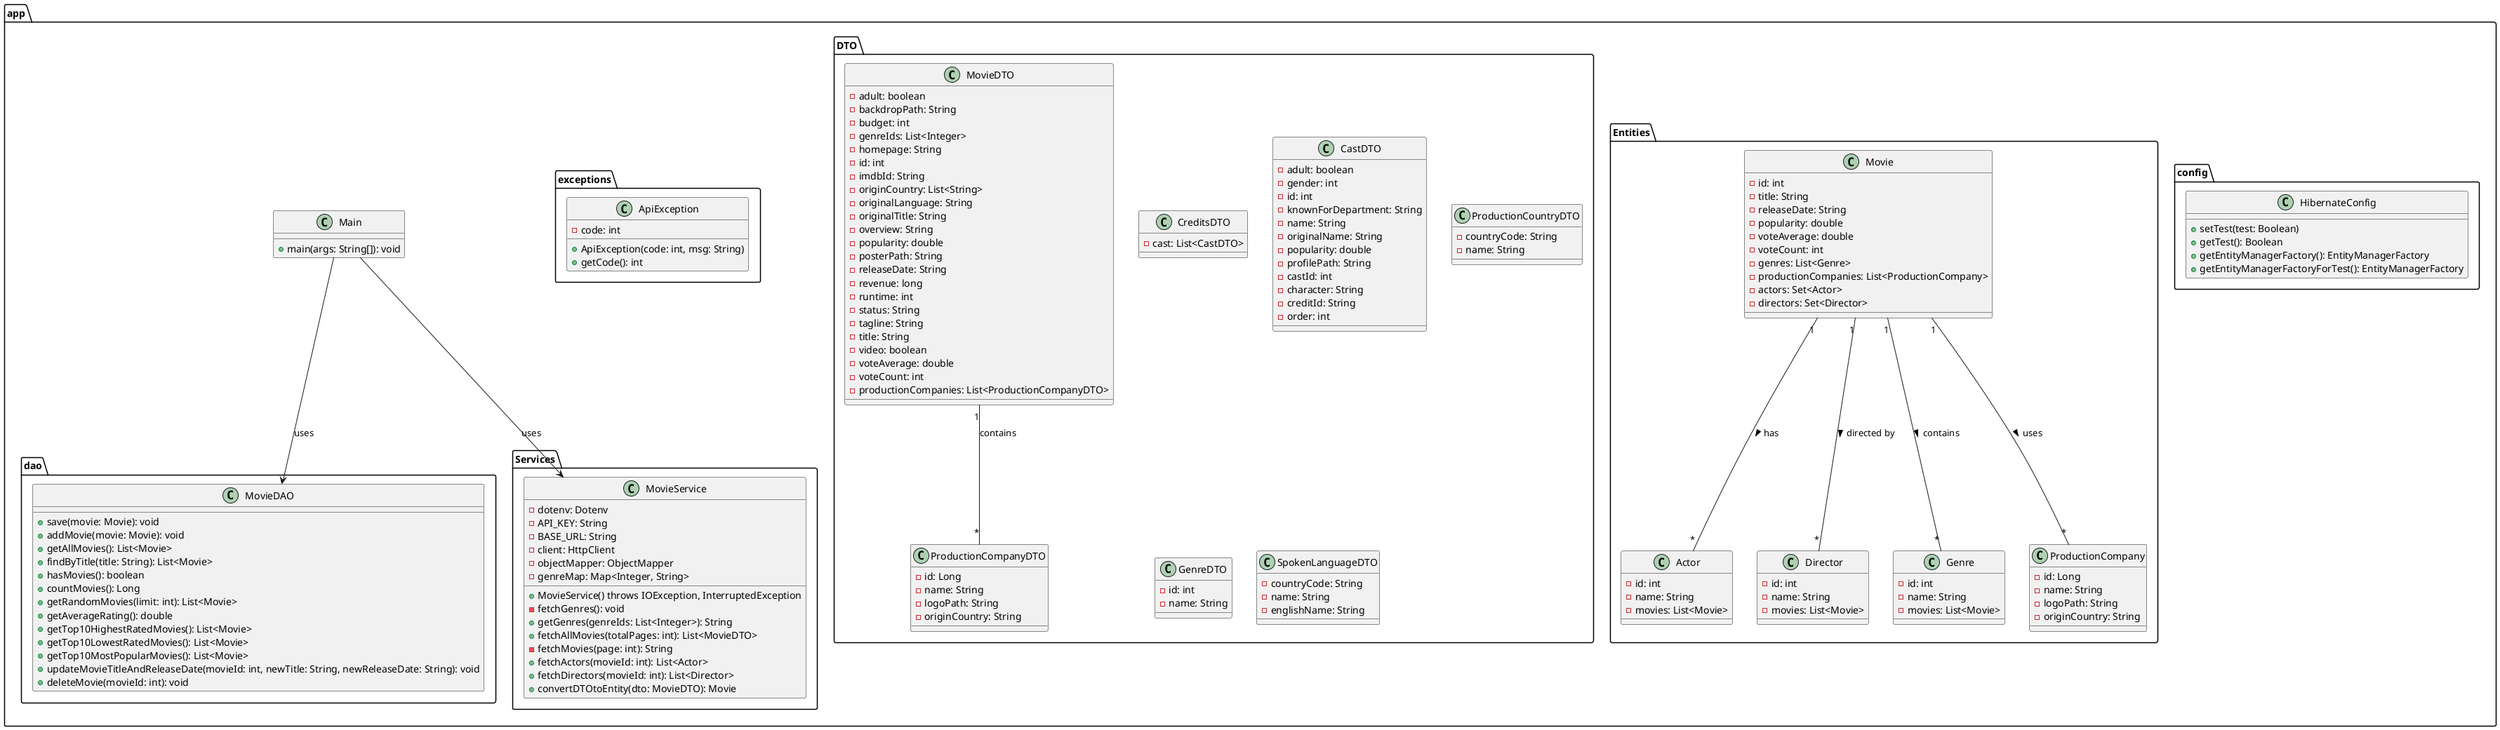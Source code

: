 @startuml
' ================================
' Pakke: app.config
' ================================
package "app.config" {
  class HibernateConfig {
    +setTest(test: Boolean)
    +getTest(): Boolean
    +getEntityManagerFactory(): EntityManagerFactory
    +getEntityManagerFactoryForTest(): EntityManagerFactory
  }
}

' ================================
' Pakke: app.dao
' ================================
package "app.dao" {
  class MovieDAO {
    +save(movie: Movie): void
    +addMovie(movie: Movie): void
    +getAllMovies(): List<Movie>
    +findByTitle(title: String): List<Movie>
    +hasMovies(): boolean
    +countMovies(): Long
    +getRandomMovies(limit: int): List<Movie>
    +getAverageRating(): double
    +getTop10HighestRatedMovies(): List<Movie>
    +getTop10LowestRatedMovies(): List<Movie>
    +getTop10MostPopularMovies(): List<Movie>
    +updateMovieTitleAndReleaseDate(movieId: int, newTitle: String, newReleaseDate: String): void
    +deleteMovie(movieId: int): void
  }
}

' ================================
' Pakke: app.Entities
' ================================
package "app.Entities" {
  class Movie {
    - id: int
    - title: String
    - releaseDate: String
    - popularity: double
    - voteAverage: double
    - voteCount: int
    - genres: List<Genre>
    - productionCompanies: List<ProductionCompany>
    - actors: Set<Actor>
    - directors: Set<Director>
  }

  class Actor {
    - id: int
    - name: String
    - movies: List<Movie>
  }

  class Director {
    - id: int
    - name: String
    - movies: List<Movie>
  }

  class Genre {
    - id: int
    - name: String
    - movies: List<Movie>
  }

  class ProductionCompany {
    - id: Long
    - name: String
    - logoPath: String
    - originCountry: String
  }
}

Movie "1" -- "*" Genre : contains >
Movie "1" -- "*" ProductionCompany : uses >
Movie "1" -- "*" Actor : has >
Movie "1" -- "*" Director : directed by >

' ================================
' Pakke: app.DTO
' ================================
package "app.DTO" {
  class MovieDTO {
    - adult: boolean
    - backdropPath: String
    - budget: int
    - genreIds: List<Integer>
    - homepage: String
    - id: int
    - imdbId: String
    - originCountry: List<String>
    - originalLanguage: String
    - originalTitle: String
    - overview: String
    - popularity: double
    - posterPath: String
    - releaseDate: String
    - revenue: long
    - runtime: int
    - status: String
    - tagline: String
    - title: String
    - video: boolean
    - voteAverage: double
    - voteCount: int
    - productionCompanies: List<ProductionCompanyDTO>
  }

  class ProductionCompanyDTO {
    - id: Long
    - name: String
    - logoPath: String
    - originCountry: String
  }

  class CreditsDTO {
    - cast: List<CastDTO>
  }

  class CastDTO {
    - adult: boolean
    - gender: int
    - id: int
    - knownForDepartment: String
    - name: String
    - originalName: String
    - popularity: double
    - profilePath: String
    - castId: int
    - character: String
    - creditId: String
    - order: int
  }

  class ProductionCountryDTO {
    - countryCode: String
    - name: String
  }

  class GenreDTO {
    - id: int
    - name: String
  }

  class SpokenLanguageDTO {
    - countryCode: String
    - name: String
    - englishName: String
  }
}

MovieDTO "1" -- "*" ProductionCompanyDTO : contains

' ================================
' Pakke: app.Services
' ================================
package "app.Services" {
  class MovieService {
    - dotenv: Dotenv
    - API_KEY: String
    - BASE_URL: String
    - client: HttpClient
    - objectMapper: ObjectMapper
    - genreMap: Map<Integer, String>
    + MovieService() throws IOException, InterruptedException
    - fetchGenres(): void
    + getGenres(genreIds: List<Integer>): String
    + fetchAllMovies(totalPages: int): List<MovieDTO>
    - fetchMovies(page: int): String
    + fetchActors(movieId: int): List<Actor>
    + fetchDirectors(movieId: int): List<Director>
    + convertDTOtoEntity(dto: MovieDTO): Movie
  }
}

' ================================
' Pakke: app.exceptions
' ================================
package "app.exceptions" {
  class ApiException {
    - code: int
    + ApiException(code: int, msg: String)
    + getCode(): int
  }
}

' ================================
' Pakke: app (Main)
' ================================
package "app" {
  class Main {
    + main(args: String[]): void
  }
}

' -------------------------------
' Afhængigheder og relationer
' -------------------------------
Main --> MovieService : uses
Main --> MovieDAO : uses

@enduml
